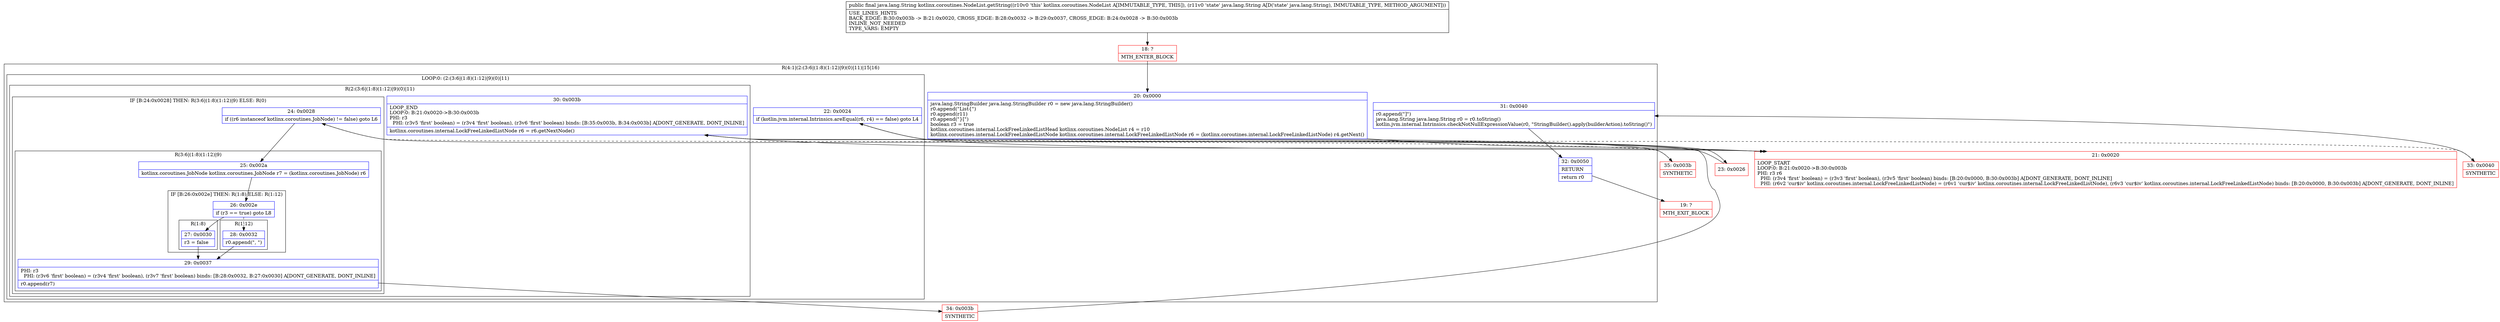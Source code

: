 digraph "CFG forkotlinx.coroutines.NodeList.getString(Ljava\/lang\/String;)Ljava\/lang\/String;" {
subgraph cluster_Region_1616798520 {
label = "R(4:1|(2:(3:6|(1:8)(1:12)|9)(0)|11)|15|16)";
node [shape=record,color=blue];
Node_20 [shape=record,label="{20\:\ 0x0000|java.lang.StringBuilder java.lang.StringBuilder r0 = new java.lang.StringBuilder()\lr0.append(\"List\{\")\lr0.append(r11)\lr0.append(\"\}[\")\lboolean r3 = true\lkotlinx.coroutines.internal.LockFreeLinkedListHead kotlinx.coroutines.NodeList r4 = r10\lkotlinx.coroutines.internal.LockFreeLinkedListNode kotlinx.coroutines.internal.LockFreeLinkedListNode r6 = (kotlinx.coroutines.internal.LockFreeLinkedListNode) r4.getNext()\l}"];
subgraph cluster_LoopRegion_1508808240 {
label = "LOOP:0: (2:(3:6|(1:8)(1:12)|9)(0)|11)";
node [shape=record,color=blue];
Node_22 [shape=record,label="{22\:\ 0x0024|if (kotlin.jvm.internal.Intrinsics.areEqual(r6, r4) == false) goto L4\l}"];
subgraph cluster_Region_830972684 {
label = "R(2:(3:6|(1:8)(1:12)|9)(0)|11)";
node [shape=record,color=blue];
subgraph cluster_IfRegion_1641419572 {
label = "IF [B:24:0x0028] THEN: R(3:6|(1:8)(1:12)|9) ELSE: R(0)";
node [shape=record,color=blue];
Node_24 [shape=record,label="{24\:\ 0x0028|if ((r6 instanceof kotlinx.coroutines.JobNode) != false) goto L6\l}"];
subgraph cluster_Region_184307646 {
label = "R(3:6|(1:8)(1:12)|9)";
node [shape=record,color=blue];
Node_25 [shape=record,label="{25\:\ 0x002a|kotlinx.coroutines.JobNode kotlinx.coroutines.JobNode r7 = (kotlinx.coroutines.JobNode) r6\l}"];
subgraph cluster_IfRegion_623390187 {
label = "IF [B:26:0x002e] THEN: R(1:8) ELSE: R(1:12)";
node [shape=record,color=blue];
Node_26 [shape=record,label="{26\:\ 0x002e|if (r3 == true) goto L8\l}"];
subgraph cluster_Region_922541999 {
label = "R(1:8)";
node [shape=record,color=blue];
Node_27 [shape=record,label="{27\:\ 0x0030|r3 = false\l}"];
}
subgraph cluster_Region_1917967739 {
label = "R(1:12)";
node [shape=record,color=blue];
Node_28 [shape=record,label="{28\:\ 0x0032|r0.append(\", \")\l}"];
}
}
Node_29 [shape=record,label="{29\:\ 0x0037|PHI: r3 \l  PHI: (r3v6 'first' boolean) = (r3v4 'first' boolean), (r3v7 'first' boolean) binds: [B:28:0x0032, B:27:0x0030] A[DONT_GENERATE, DONT_INLINE]\l|r0.append(r7)\l}"];
}
subgraph cluster_Region_613690839 {
label = "R(0)";
node [shape=record,color=blue];
}
}
Node_30 [shape=record,label="{30\:\ 0x003b|LOOP_END\lLOOP:0: B:21:0x0020\-\>B:30:0x003b\lPHI: r3 \l  PHI: (r3v5 'first' boolean) = (r3v4 'first' boolean), (r3v6 'first' boolean) binds: [B:35:0x003b, B:34:0x003b] A[DONT_GENERATE, DONT_INLINE]\l|kotlinx.coroutines.internal.LockFreeLinkedListNode r6 = r6.getNextNode()\l}"];
}
}
Node_31 [shape=record,label="{31\:\ 0x0040|r0.append(\"]\")\ljava.lang.String java.lang.String r0 = r0.toString()\lkotlin.jvm.internal.Intrinsics.checkNotNullExpressionValue(r0, \"StringBuilder().apply(builderAction).toString()\")\l}"];
Node_32 [shape=record,label="{32\:\ 0x0050|RETURN\l|return r0\l}"];
}
Node_18 [shape=record,color=red,label="{18\:\ ?|MTH_ENTER_BLOCK\l}"];
Node_21 [shape=record,color=red,label="{21\:\ 0x0020|LOOP_START\lLOOP:0: B:21:0x0020\-\>B:30:0x003b\lPHI: r3 r6 \l  PHI: (r3v4 'first' boolean) = (r3v3 'first' boolean), (r3v5 'first' boolean) binds: [B:20:0x0000, B:30:0x003b] A[DONT_GENERATE, DONT_INLINE]\l  PHI: (r6v2 'cur$iv' kotlinx.coroutines.internal.LockFreeLinkedListNode) = (r6v1 'cur$iv' kotlinx.coroutines.internal.LockFreeLinkedListNode), (r6v3 'cur$iv' kotlinx.coroutines.internal.LockFreeLinkedListNode) binds: [B:20:0x0000, B:30:0x003b] A[DONT_GENERATE, DONT_INLINE]\l}"];
Node_23 [shape=record,color=red,label="{23\:\ 0x0026}"];
Node_34 [shape=record,color=red,label="{34\:\ 0x003b|SYNTHETIC\l}"];
Node_35 [shape=record,color=red,label="{35\:\ 0x003b|SYNTHETIC\l}"];
Node_33 [shape=record,color=red,label="{33\:\ 0x0040|SYNTHETIC\l}"];
Node_19 [shape=record,color=red,label="{19\:\ ?|MTH_EXIT_BLOCK\l}"];
MethodNode[shape=record,label="{public final java.lang.String kotlinx.coroutines.NodeList.getString((r10v0 'this' kotlinx.coroutines.NodeList A[IMMUTABLE_TYPE, THIS]), (r11v0 'state' java.lang.String A[D('state' java.lang.String), IMMUTABLE_TYPE, METHOD_ARGUMENT]))  | USE_LINES_HINTS\lBACK_EDGE: B:30:0x003b \-\> B:21:0x0020, CROSS_EDGE: B:28:0x0032 \-\> B:29:0x0037, CROSS_EDGE: B:24:0x0028 \-\> B:30:0x003b\lINLINE_NOT_NEEDED\lTYPE_VARS: EMPTY\l}"];
MethodNode -> Node_18;Node_20 -> Node_21;
Node_22 -> Node_23;
Node_22 -> Node_33[style=dashed];
Node_24 -> Node_25;
Node_24 -> Node_35[style=dashed];
Node_25 -> Node_26;
Node_26 -> Node_27;
Node_26 -> Node_28[style=dashed];
Node_27 -> Node_29;
Node_28 -> Node_29;
Node_29 -> Node_34;
Node_30 -> Node_21;
Node_31 -> Node_32;
Node_32 -> Node_19;
Node_18 -> Node_20;
Node_21 -> Node_22;
Node_23 -> Node_24;
Node_34 -> Node_30;
Node_35 -> Node_30;
Node_33 -> Node_31;
}

